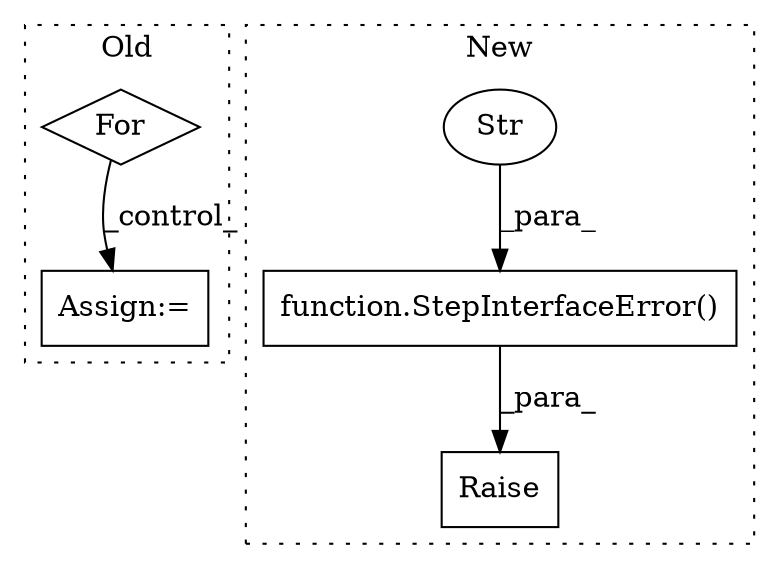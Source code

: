 digraph G {
subgraph cluster0 {
1 [label="For" a="107" s="5074,5098" l="4,18" shape="diamond"];
5 [label="Assign:=" a="68" s="5303" l="3" shape="box"];
label = "Old";
style="dotted";
}
subgraph cluster1 {
2 [label="function.StepInterfaceError()" a="75" s="5230,5432" l="36,14" shape="box"];
3 [label="Raise" a="91" s="5224" l="6" shape="box"];
4 [label="Str" a="66" s="5266" l="166" shape="ellipse"];
label = "New";
style="dotted";
}
1 -> 5 [label="_control_"];
2 -> 3 [label="_para_"];
4 -> 2 [label="_para_"];
}
